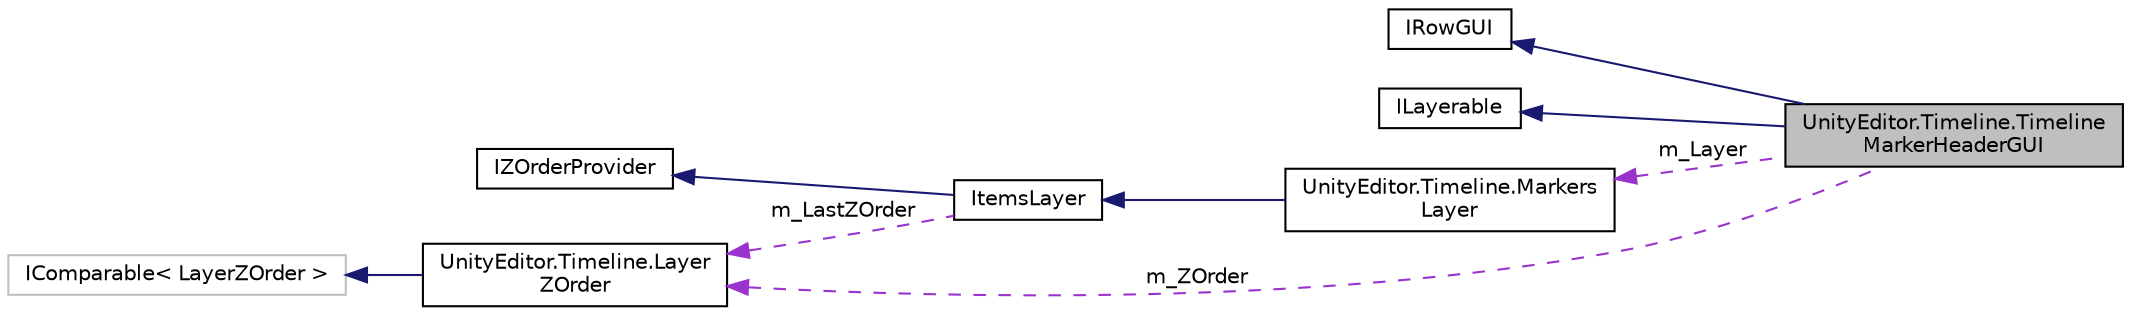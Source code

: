 digraph "UnityEditor.Timeline.TimelineMarkerHeaderGUI"
{
 // LATEX_PDF_SIZE
  edge [fontname="Helvetica",fontsize="10",labelfontname="Helvetica",labelfontsize="10"];
  node [fontname="Helvetica",fontsize="10",shape=record];
  rankdir="LR";
  Node1 [label="UnityEditor.Timeline.Timeline\lMarkerHeaderGUI",height=0.2,width=0.4,color="black", fillcolor="grey75", style="filled", fontcolor="black",tooltip=" "];
  Node2 -> Node1 [dir="back",color="midnightblue",fontsize="10",style="solid",fontname="Helvetica"];
  Node2 [label="IRowGUI",height=0.2,width=0.4,color="black", fillcolor="white", style="filled",URL="$interface_unity_editor_1_1_timeline_1_1_i_row_g_u_i.html",tooltip=" "];
  Node3 -> Node1 [dir="back",color="midnightblue",fontsize="10",style="solid",fontname="Helvetica"];
  Node3 [label="ILayerable",height=0.2,width=0.4,color="black", fillcolor="white", style="filled",URL="$interface_unity_editor_1_1_timeline_1_1_i_layerable.html",tooltip=" "];
  Node4 -> Node1 [dir="back",color="darkorchid3",fontsize="10",style="dashed",label=" m_Layer" ,fontname="Helvetica"];
  Node4 [label="UnityEditor.Timeline.Markers\lLayer",height=0.2,width=0.4,color="black", fillcolor="white", style="filled",URL="$class_unity_editor_1_1_timeline_1_1_markers_layer.html",tooltip=" "];
  Node5 -> Node4 [dir="back",color="midnightblue",fontsize="10",style="solid",fontname="Helvetica"];
  Node5 [label="ItemsLayer",height=0.2,width=0.4,color="black", fillcolor="white", style="filled",URL="$class_unity_editor_1_1_timeline_1_1_items_layer.html",tooltip=" "];
  Node6 -> Node5 [dir="back",color="midnightblue",fontsize="10",style="solid",fontname="Helvetica"];
  Node6 [label="IZOrderProvider",height=0.2,width=0.4,color="black", fillcolor="white", style="filled",URL="$interface_unity_editor_1_1_timeline_1_1_i_z_order_provider.html",tooltip=" "];
  Node7 -> Node5 [dir="back",color="darkorchid3",fontsize="10",style="dashed",label=" m_LastZOrder" ,fontname="Helvetica"];
  Node7 [label="UnityEditor.Timeline.Layer\lZOrder",height=0.2,width=0.4,color="black", fillcolor="white", style="filled",URL="$struct_unity_editor_1_1_timeline_1_1_layer_z_order.html",tooltip=" "];
  Node8 -> Node7 [dir="back",color="midnightblue",fontsize="10",style="solid",fontname="Helvetica"];
  Node8 [label="IComparable\< LayerZOrder \>",height=0.2,width=0.4,color="grey75", fillcolor="white", style="filled",tooltip=" "];
  Node7 -> Node1 [dir="back",color="darkorchid3",fontsize="10",style="dashed",label=" m_ZOrder" ,fontname="Helvetica"];
}
